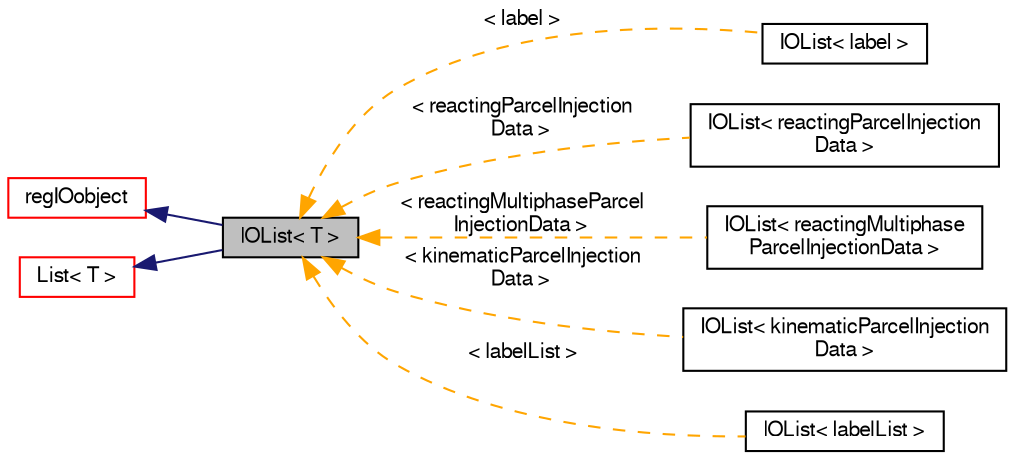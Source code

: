 digraph "IOList&lt; T &gt;"
{
  bgcolor="transparent";
  edge [fontname="FreeSans",fontsize="10",labelfontname="FreeSans",labelfontsize="10"];
  node [fontname="FreeSans",fontsize="10",shape=record];
  rankdir="LR";
  Node0 [label="IOList\< T \>",height=0.2,width=0.4,color="black", fillcolor="grey75", style="filled", fontcolor="black"];
  Node1 -> Node0 [dir="back",color="midnightblue",fontsize="10",style="solid",fontname="FreeSans"];
  Node1 [label="regIOobject",height=0.2,width=0.4,color="red",URL="$a26334.html",tooltip="regIOobject is an abstract class derived from IOobject to handle automatic object registration with t..."];
  Node3 -> Node0 [dir="back",color="midnightblue",fontsize="10",style="solid",fontname="FreeSans"];
  Node3 [label="List\< T \>",height=0.2,width=0.4,color="red",URL="$a25694.html",tooltip="A 1D array of objects of type <T>, where the size of the vector is known and used for subscript bound..."];
  Node0 -> Node5 [dir="back",color="orange",fontsize="10",style="dashed",label=" \< label \>" ,fontname="FreeSans"];
  Node5 [label="IOList\< label \>",height=0.2,width=0.4,color="black",URL="$a26166.html"];
  Node0 -> Node6 [dir="back",color="orange",fontsize="10",style="dashed",label=" \< reactingParcelInjection\lData \>" ,fontname="FreeSans"];
  Node6 [label="IOList\< reactingParcelInjection\lData \>",height=0.2,width=0.4,color="black",URL="$a26166.html"];
  Node0 -> Node7 [dir="back",color="orange",fontsize="10",style="dashed",label=" \< reactingMultiphaseParcel\lInjectionData \>" ,fontname="FreeSans"];
  Node7 [label="IOList\< reactingMultiphase\lParcelInjectionData \>",height=0.2,width=0.4,color="black",URL="$a26166.html"];
  Node0 -> Node8 [dir="back",color="orange",fontsize="10",style="dashed",label=" \< kinematicParcelInjection\lData \>" ,fontname="FreeSans"];
  Node8 [label="IOList\< kinematicParcelInjection\lData \>",height=0.2,width=0.4,color="black",URL="$a26166.html"];
  Node0 -> Node9 [dir="back",color="orange",fontsize="10",style="dashed",label=" \< labelList \>" ,fontname="FreeSans"];
  Node9 [label="IOList\< labelList \>",height=0.2,width=0.4,color="black",URL="$a26166.html"];
}
